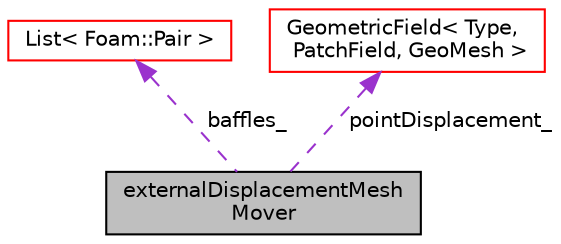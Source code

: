 digraph "externalDisplacementMeshMover"
{
  bgcolor="transparent";
  edge [fontname="Helvetica",fontsize="10",labelfontname="Helvetica",labelfontsize="10"];
  node [fontname="Helvetica",fontsize="10",shape=record];
  Node1 [label="externalDisplacementMesh\lMover",height=0.2,width=0.4,color="black", fillcolor="grey75", style="filled", fontcolor="black"];
  Node2 -> Node1 [dir="back",color="darkorchid3",fontsize="10",style="dashed",label=" baffles_" ,fontname="Helvetica"];
  Node2 [label="List\< Foam::Pair \>",height=0.2,width=0.4,color="red",URL="$a01390.html"];
  Node3 -> Node1 [dir="back",color="darkorchid3",fontsize="10",style="dashed",label=" pointDisplacement_" ,fontname="Helvetica"];
  Node3 [label="GeometricField\< Type,\l PatchField, GeoMesh \>",height=0.2,width=0.4,color="red",URL="$a00933.html",tooltip="Generic GeometricField class. "];
}
